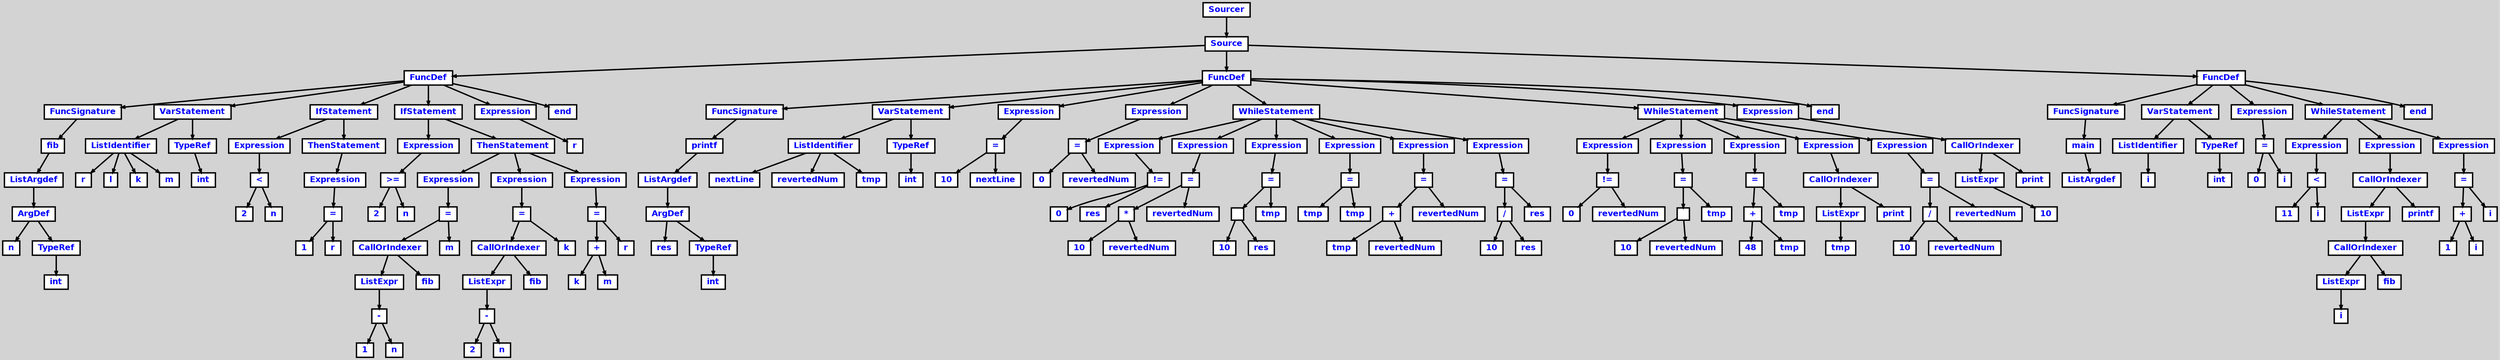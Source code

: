 digraph {

	ordering=out;
	ranksep=.4;
	bgcolor="lightgrey";  node [shape=box, fixedsize=false, fontsize=12, fontname="Helvetica-bold", fontcolor="blue"
	width=.25, height=.25, color="black", fillcolor="white", style="filled, solid, bold"];

	edge [arrowsize=.5, color="black", style="bold"]

	n0000126015975508[label="Sourcer"]
	n00001260159753D0[label="Source"]
	n000012601595C548[label="FuncDef"]
	n00001260159520C0[label="FuncSignature"]
	n00001260159521F8[label="fib"]
	n0000126015951F88[label="ListArgdef"]
	n0000126015951D18[label="ArgDef"]
	n0000126015951AA8[label="n"]
	n0000126015951BE0[label="TypeRef"]
	n0000126015951970[label="int"]
	n0000126015952BB8[label="VarStatement"]
	n0000126015952468[label="ListIdentifier"]
	n0000126015952330[label="r"]
	n00001260159525A0[label="l"]
	n00001260159526D8[label="k"]
	n0000126015952810[label="m"]
	n0000126015952CF0[label="TypeRef"]
	n0000126015952A80[label="int"]
	n00001260159542E0[label="IfStatement"]
	n00001260159548F8[label="Expression"]
	n00001260159537E8[label="<"]
	n0000126015953A58[label="2"]
	n0000126015952F60[label="n"]
	n0000126015954B68[label="ThenStatement"]
	n0000126015954550[label="Expression"]
	n0000126015954A30[label="="]
	n0000126015954688[label="1"]
	n0000126015953E00[label="r"]
	n000012601595B570[label="IfStatement"]
	n000012601595B7E0[label="Expression"]
	n0000126015955660[label=">="]
	n00001260159558D0[label="2"]
	n0000126015954DD8[label="n"]
	n000012601595C068[label="ThenStatement"]
	n0000126015956FF8[label="Expression"]
	n0000126015957FD0[label="="]
	n0000126015958240[label="CallOrIndexer"]
	n0000126015958108[label="ListExpr"]
	n0000126015957748[label="-"]
	n00001260159579B8[label="1"]
	n00001260159574D8[label="n"]
	n0000126015957268[label="fib"]
	n0000126015955C78[label="m"]
	n00001260159596F8[label="Expression"]
	n000012601595A6D0[label="="]
	n000012601595A940[label="CallOrIndexer"]
	n000012601595A808[label="ListExpr"]
	n0000126015959E48[label="-"]
	n000012601595A0B8[label="2"]
	n0000126015959BD8[label="n"]
	n0000126015959968[label="fib"]
	n0000126015958378[label="k"]
	n000012601595B6A8[label="Expression"]
	n000012601595BCC0[label="="]
	n000012601595BB88[label="+"]
	n000012601595BDF8[label="k"]
	n000012601595B918[label="m"]
	n000012601595AA78[label="r"]
	n000012601595C680[label="Expression"]
	n000012601595C2D8[label="r"]
	n000012601595C1A0[label="end"]
	n000012601596E620[label="FuncDef"]
	n000012601595CF08[label="FuncSignature"]
	n000012601595D040[label="printf"]
	n000012601595CDD0[label="ListArgdef"]
	n000012601595CB60[label="ArgDef"]
	n000012601595C8F0[label="res"]
	n000012601595CA28[label="TypeRef"]
	n000012601595C7B8[label="int"]
	n000012601595D8C8[label="VarStatement"]
	n000012601595D2B0[label="ListIdentifier"]
	n000012601595D178[label="nextLine"]
	n000012601595D3E8[label="revertedNum"]
	n000012601595D520[label="tmp"]
	n000012601595DA00[label="TypeRef"]
	n000012601595D790[label="int"]
	n000012601595E3C0[label="Expression"]
	n000012601595E8A0[label="="]
	n000012601595E4F8[label="10"]
	n000012601595DC70[label="nextLine"]
	n000012601595F128[label="Expression"]
	n000012601595F608[label="="]
	n000012601595F260[label="0"]
	n000012601595E9D8[label="revertedNum"]
	n0000126015966010[label="WhileStatement"]
	n0000126015966280[label="Expression"]
	n000012601595FFC8[label="!="]
	n0000126015960238[label="0"]
	n000012601595F740[label="res"]
	n0000126015961210[label="Expression"]
	n0000126015961828[label="="]
	n00001260159616F0[label="*"]
	n0000126015961960[label="10"]
	n0000126015961480[label="revertedNum"]
	n00001260159605E0[label="revertedNum"]
	n0000126015962800[label="Expression"]
	n0000126015962E18[label="="]
	n0000126015962CE0[label=""]
	n0000126015962F50[label="10"]
	n0000126015962A70[label="res"]
	n0000126015961BD0[label="tmp"]
	n0000126015963910[label="Expression"]
	n0000126015963DF0[label="="]
	n0000126015963A48[label="tmp"]
	n00001260159631C0[label="tmp"]
	n0000126015964B58[label="Expression"]
	n0000126015965170[label="="]
	n0000126015965038[label="+"]
	n00001260159652A8[label="tmp"]
	n0000126015964DC8[label="revertedNum"]
	n0000126015963F28[label="revertedNum"]
	n0000126015966148[label="Expression"]
	n0000126015966760[label="="]
	n0000126015966628[label="/"]
	n0000126015966898[label="10"]
	n00001260159663B8[label="res"]
	n0000126015965518[label="res"]
	n000012601596C8E0[label="WhileStatement"]
	n000012601596CB50[label="Expression"]
	n00001260159674C8[label="!="]
	n0000126015967738[label="0"]
	n0000126015966C40[label="revertedNum"]
	n0000126015968710[label="Expression"]
	n0000126015968D28[label="="]
	n0000126015968BF0[label=""]
	n0000126015968E60[label="10"]
	n0000126015968980[label="revertedNum"]
	n0000126015967AE0[label="tmp"]
	n0000126015969D00[label="Expression"]
	n000012601596A318[label="="]
	n000012601596A1E0[label="+"]
	n000012601596A450[label="48"]
	n0000126015969F70[label="tmp"]
	n00001260159690D0[label="tmp"]
	n000012601596B908[label="Expression"]
	n000012601596BB78[label="CallOrIndexer"]
	n000012601596BA40[label="ListExpr"]
	n000012601596B080[label="tmp"]
	n000012601596A6C0[label="print"]
	n000012601596CA18[label="Expression"]
	n000012601596D030[label="="]
	n000012601596CEF8[label="/"]
	n000012601596D168[label="10"]
	n000012601596CC88[label="revertedNum"]
	n000012601596BDE8[label="revertedNum"]
	n000012601596E758[label="Expression"]
	n000012601596E9C8[label="CallOrIndexer"]
	n000012601596E890[label="ListExpr"]
	n000012601596DED0[label="10"]
	n000012601596D510[label="print"]
	n000012601595CC98[label="end"]
	n0000126015970BE8[label="FuncDef"]
	n000012601596ED70[label="FuncSignature"]
	n000012601596EEA8[label="main"]
	n000012601596EC38[label="ListArgdef"]
	n000012601596F4C0[label="VarStatement"]
	n000012601596F118[label="ListIdentifier"]
	n000012601596EFE0[label="i"]
	n000012601596F5F8[label="TypeRef"]
	n000012601596F388[label="int"]
	n000012601596FFB8[label="Expression"]
	n0000126015970498[label="="]
	n00001260159700F0[label="0"]
	n000012601596F868[label="i"]
	n00001260159747A0[label="WhileStatement"]
	n0000126015974A10[label="Expression"]
	n0000126015970E58[label="<"]
	n00001260159710C8[label="11"]
	n00001260159705D0[label="i"]
	n00001260159737C8[label="Expression"]
	n0000126015973A38[label="CallOrIndexer"]
	n0000126015973900[label="ListExpr"]
	n00001260159732E8[label="CallOrIndexer"]
	n00001260159731B0[label="ListExpr"]
	n00001260159727F0[label="i"]
	n0000126015972580[label="fib"]
	n0000126015971470[label="printf"]
	n00001260159748D8[label="Expression"]
	n0000126015974EF0[label="="]
	n0000126015974DB8[label="+"]
	n0000126015975028[label="1"]
	n0000126015974B48[label="i"]
	n0000126015973CA8[label="i"]
	n000012601596EB00[label="end"]

		n0000126015975508 -> n00001260159753D0		// Sourcer -> Source
		n00001260159753D0 -> n000012601595C548		// Source -> FuncDef
		n000012601595C548 -> n00001260159520C0		// FuncDef -> FuncSignature
		n00001260159520C0 -> n00001260159521F8		// FuncSignature -> fib
		n00001260159521F8 -> n0000126015951F88		// fib -> ListArgdef
		n0000126015951F88 -> n0000126015951D18		// ListArgdef -> ArgDef
		n0000126015951D18 -> n0000126015951AA8		// ArgDef -> n
		n0000126015951D18 -> n0000126015951BE0		// ArgDef -> TypeRef
		n0000126015951BE0 -> n0000126015951970		// TypeRef -> int
		n000012601595C548 -> n0000126015952BB8		// FuncDef -> VarStatement
		n0000126015952BB8 -> n0000126015952468		// VarStatement -> ListIdentifier
		n0000126015952468 -> n0000126015952330		// ListIdentifier -> r
		n0000126015952468 -> n00001260159525A0		// ListIdentifier -> l
		n0000126015952468 -> n00001260159526D8		// ListIdentifier -> k
		n0000126015952468 -> n0000126015952810		// ListIdentifier -> m
		n0000126015952BB8 -> n0000126015952CF0		// VarStatement -> TypeRef
		n0000126015952CF0 -> n0000126015952A80		// TypeRef -> int
		n000012601595C548 -> n00001260159542E0		// FuncDef -> IfStatement
		n00001260159542E0 -> n00001260159548F8		// IfStatement -> Expression
		n00001260159548F8 -> n00001260159537E8		// Expression -> <
		n00001260159537E8 -> n0000126015953A58		// < -> 2
		n00001260159537E8 -> n0000126015952F60		// < -> n
		n00001260159542E0 -> n0000126015954B68		// IfStatement -> ThenStatement
		n0000126015954B68 -> n0000126015954550		// ThenStatement -> Expression
		n0000126015954550 -> n0000126015954A30		// Expression -> =
		n0000126015954A30 -> n0000126015954688		// = -> 1
		n0000126015954A30 -> n0000126015953E00		// = -> r
		n000012601595C548 -> n000012601595B570		// FuncDef -> IfStatement
		n000012601595B570 -> n000012601595B7E0		// IfStatement -> Expression
		n000012601595B7E0 -> n0000126015955660		// Expression -> >=
		n0000126015955660 -> n00001260159558D0		// >= -> 2
		n0000126015955660 -> n0000126015954DD8		// >= -> n
		n000012601595B570 -> n000012601595C068		// IfStatement -> ThenStatement
		n000012601595C068 -> n0000126015956FF8		// ThenStatement -> Expression
		n0000126015956FF8 -> n0000126015957FD0		// Expression -> =
		n0000126015957FD0 -> n0000126015958240		// = -> CallOrIndexer
		n0000126015958240 -> n0000126015958108		// CallOrIndexer -> ListExpr
		n0000126015958108 -> n0000126015957748		// ListExpr -> -
		n0000126015957748 -> n00001260159579B8		// - -> 1
		n0000126015957748 -> n00001260159574D8		// - -> n
		n0000126015958240 -> n0000126015957268		// CallOrIndexer -> fib
		n0000126015957FD0 -> n0000126015955C78		// = -> m
		n000012601595C068 -> n00001260159596F8		// ThenStatement -> Expression
		n00001260159596F8 -> n000012601595A6D0		// Expression -> =
		n000012601595A6D0 -> n000012601595A940		// = -> CallOrIndexer
		n000012601595A940 -> n000012601595A808		// CallOrIndexer -> ListExpr
		n000012601595A808 -> n0000126015959E48		// ListExpr -> -
		n0000126015959E48 -> n000012601595A0B8		// - -> 2
		n0000126015959E48 -> n0000126015959BD8		// - -> n
		n000012601595A940 -> n0000126015959968		// CallOrIndexer -> fib
		n000012601595A6D0 -> n0000126015958378		// = -> k
		n000012601595C068 -> n000012601595B6A8		// ThenStatement -> Expression
		n000012601595B6A8 -> n000012601595BCC0		// Expression -> =
		n000012601595BCC0 -> n000012601595BB88		// = -> +
		n000012601595BB88 -> n000012601595BDF8		// + -> k
		n000012601595BB88 -> n000012601595B918		// + -> m
		n000012601595BCC0 -> n000012601595AA78		// = -> r
		n000012601595C548 -> n000012601595C680		// FuncDef -> Expression
		n000012601595C680 -> n000012601595C2D8		// Expression -> r
		n000012601595C548 -> n000012601595C1A0		// FuncDef -> end
		n00001260159753D0 -> n000012601596E620		// Source -> FuncDef
		n000012601596E620 -> n000012601595CF08		// FuncDef -> FuncSignature
		n000012601595CF08 -> n000012601595D040		// FuncSignature -> printf
		n000012601595D040 -> n000012601595CDD0		// printf -> ListArgdef
		n000012601595CDD0 -> n000012601595CB60		// ListArgdef -> ArgDef
		n000012601595CB60 -> n000012601595C8F0		// ArgDef -> res
		n000012601595CB60 -> n000012601595CA28		// ArgDef -> TypeRef
		n000012601595CA28 -> n000012601595C7B8		// TypeRef -> int
		n000012601596E620 -> n000012601595D8C8		// FuncDef -> VarStatement
		n000012601595D8C8 -> n000012601595D2B0		// VarStatement -> ListIdentifier
		n000012601595D2B0 -> n000012601595D178		// ListIdentifier -> nextLine
		n000012601595D2B0 -> n000012601595D3E8		// ListIdentifier -> revertedNum
		n000012601595D2B0 -> n000012601595D520		// ListIdentifier -> tmp
		n000012601595D8C8 -> n000012601595DA00		// VarStatement -> TypeRef
		n000012601595DA00 -> n000012601595D790		// TypeRef -> int
		n000012601596E620 -> n000012601595E3C0		// FuncDef -> Expression
		n000012601595E3C0 -> n000012601595E8A0		// Expression -> =
		n000012601595E8A0 -> n000012601595E4F8		// = -> 10
		n000012601595E8A0 -> n000012601595DC70		// = -> nextLine
		n000012601596E620 -> n000012601595F128		// FuncDef -> Expression
		n000012601595F128 -> n000012601595F608		// Expression -> =
		n000012601595F608 -> n000012601595F260		// = -> 0
		n000012601595F608 -> n000012601595E9D8		// = -> revertedNum
		n000012601596E620 -> n0000126015966010		// FuncDef -> WhileStatement
		n0000126015966010 -> n0000126015966280		// WhileStatement -> Expression
		n0000126015966280 -> n000012601595FFC8		// Expression -> !=
		n000012601595FFC8 -> n0000126015960238		// != -> 0
		n000012601595FFC8 -> n000012601595F740		// != -> res
		n0000126015966010 -> n0000126015961210		// WhileStatement -> Expression
		n0000126015961210 -> n0000126015961828		// Expression -> =
		n0000126015961828 -> n00001260159616F0		// = -> *
		n00001260159616F0 -> n0000126015961960		// * -> 10
		n00001260159616F0 -> n0000126015961480		// * -> revertedNum
		n0000126015961828 -> n00001260159605E0		// = -> revertedNum
		n0000126015966010 -> n0000126015962800		// WhileStatement -> Expression
		n0000126015962800 -> n0000126015962E18		// Expression -> =
		n0000126015962E18 -> n0000126015962CE0		// = -> 
		n0000126015962CE0 -> n0000126015962F50		// > 10
		n0000126015962CE0 -> n0000126015962A70		// > res
		n0000126015962E18 -> n0000126015961BD0		// = -> tmp
		n0000126015966010 -> n0000126015963910		// WhileStatement -> Expression
		n0000126015963910 -> n0000126015963DF0		// Expression -> =
		n0000126015963DF0 -> n0000126015963A48		// = -> tmp
		n0000126015963DF0 -> n00001260159631C0		// = -> tmp
		n0000126015966010 -> n0000126015964B58		// WhileStatement -> Expression
		n0000126015964B58 -> n0000126015965170		// Expression -> =
		n0000126015965170 -> n0000126015965038		// = -> +
		n0000126015965038 -> n00001260159652A8		// + -> tmp
		n0000126015965038 -> n0000126015964DC8		// + -> revertedNum
		n0000126015965170 -> n0000126015963F28		// = -> revertedNum
		n0000126015966010 -> n0000126015966148		// WhileStatement -> Expression
		n0000126015966148 -> n0000126015966760		// Expression -> =
		n0000126015966760 -> n0000126015966628		// = -> /
		n0000126015966628 -> n0000126015966898		// / -> 10
		n0000126015966628 -> n00001260159663B8		// / -> res
		n0000126015966760 -> n0000126015965518		// = -> res
		n000012601596E620 -> n000012601596C8E0		// FuncDef -> WhileStatement
		n000012601596C8E0 -> n000012601596CB50		// WhileStatement -> Expression
		n000012601596CB50 -> n00001260159674C8		// Expression -> !=
		n00001260159674C8 -> n0000126015967738		// != -> 0
		n00001260159674C8 -> n0000126015966C40		// != -> revertedNum
		n000012601596C8E0 -> n0000126015968710		// WhileStatement -> Expression
		n0000126015968710 -> n0000126015968D28		// Expression -> =
		n0000126015968D28 -> n0000126015968BF0		// = -> 
		n0000126015968BF0 -> n0000126015968E60		// > 10
		n0000126015968BF0 -> n0000126015968980		// > revertedNum
		n0000126015968D28 -> n0000126015967AE0		// = -> tmp
		n000012601596C8E0 -> n0000126015969D00		// WhileStatement -> Expression
		n0000126015969D00 -> n000012601596A318		// Expression -> =
		n000012601596A318 -> n000012601596A1E0		// = -> +
		n000012601596A1E0 -> n000012601596A450		// + -> 48
		n000012601596A1E0 -> n0000126015969F70		// + -> tmp
		n000012601596A318 -> n00001260159690D0		// = -> tmp
		n000012601596C8E0 -> n000012601596B908		// WhileStatement -> Expression
		n000012601596B908 -> n000012601596BB78		// Expression -> CallOrIndexer
		n000012601596BB78 -> n000012601596BA40		// CallOrIndexer -> ListExpr
		n000012601596BA40 -> n000012601596B080		// ListExpr -> tmp
		n000012601596BB78 -> n000012601596A6C0		// CallOrIndexer -> print
		n000012601596C8E0 -> n000012601596CA18		// WhileStatement -> Expression
		n000012601596CA18 -> n000012601596D030		// Expression -> =
		n000012601596D030 -> n000012601596CEF8		// = -> /
		n000012601596CEF8 -> n000012601596D168		// / -> 10
		n000012601596CEF8 -> n000012601596CC88		// / -> revertedNum
		n000012601596D030 -> n000012601596BDE8		// = -> revertedNum
		n000012601596E620 -> n000012601596E758		// FuncDef -> Expression
		n000012601596E758 -> n000012601596E9C8		// Expression -> CallOrIndexer
		n000012601596E9C8 -> n000012601596E890		// CallOrIndexer -> ListExpr
		n000012601596E890 -> n000012601596DED0		// ListExpr -> 10
		n000012601596E9C8 -> n000012601596D510		// CallOrIndexer -> print
		n000012601596E620 -> n000012601595CC98		// FuncDef -> end
		n00001260159753D0 -> n0000126015970BE8		// Source -> FuncDef
		n0000126015970BE8 -> n000012601596ED70		// FuncDef -> FuncSignature
		n000012601596ED70 -> n000012601596EEA8		// FuncSignature -> main
		n000012601596EEA8 -> n000012601596EC38		// main -> ListArgdef
		n0000126015970BE8 -> n000012601596F4C0		// FuncDef -> VarStatement
		n000012601596F4C0 -> n000012601596F118		// VarStatement -> ListIdentifier
		n000012601596F118 -> n000012601596EFE0		// ListIdentifier -> i
		n000012601596F4C0 -> n000012601596F5F8		// VarStatement -> TypeRef
		n000012601596F5F8 -> n000012601596F388		// TypeRef -> int
		n0000126015970BE8 -> n000012601596FFB8		// FuncDef -> Expression
		n000012601596FFB8 -> n0000126015970498		// Expression -> =
		n0000126015970498 -> n00001260159700F0		// = -> 0
		n0000126015970498 -> n000012601596F868		// = -> i
		n0000126015970BE8 -> n00001260159747A0		// FuncDef -> WhileStatement
		n00001260159747A0 -> n0000126015974A10		// WhileStatement -> Expression
		n0000126015974A10 -> n0000126015970E58		// Expression -> <
		n0000126015970E58 -> n00001260159710C8		// < -> 11
		n0000126015970E58 -> n00001260159705D0		// < -> i
		n00001260159747A0 -> n00001260159737C8		// WhileStatement -> Expression
		n00001260159737C8 -> n0000126015973A38		// Expression -> CallOrIndexer
		n0000126015973A38 -> n0000126015973900		// CallOrIndexer -> ListExpr
		n0000126015973900 -> n00001260159732E8		// ListExpr -> CallOrIndexer
		n00001260159732E8 -> n00001260159731B0		// CallOrIndexer -> ListExpr
		n00001260159731B0 -> n00001260159727F0		// ListExpr -> i
		n00001260159732E8 -> n0000126015972580		// CallOrIndexer -> fib
		n0000126015973A38 -> n0000126015971470		// CallOrIndexer -> printf
		n00001260159747A0 -> n00001260159748D8		// WhileStatement -> Expression
		n00001260159748D8 -> n0000126015974EF0		// Expression -> =
		n0000126015974EF0 -> n0000126015974DB8		// = -> +
		n0000126015974DB8 -> n0000126015975028		// + -> 1
		n0000126015974DB8 -> n0000126015974B48		// + -> i
		n0000126015974EF0 -> n0000126015973CA8		// = -> i
		n0000126015970BE8 -> n000012601596EB00		// FuncDef -> end

}